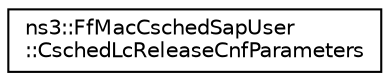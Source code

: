digraph "Graphical Class Hierarchy"
{
 // LATEX_PDF_SIZE
  edge [fontname="Helvetica",fontsize="10",labelfontname="Helvetica",labelfontsize="10"];
  node [fontname="Helvetica",fontsize="10",shape=record];
  rankdir="LR";
  Node0 [label="ns3::FfMacCschedSapUser\l::CschedLcReleaseCnfParameters",height=0.2,width=0.4,color="black", fillcolor="white", style="filled",URL="$structns3_1_1_ff_mac_csched_sap_user_1_1_csched_lc_release_cnf_parameters.html",tooltip="Parameters of the CSCHED_LC_RELEASE_CNF primitive."];
}
